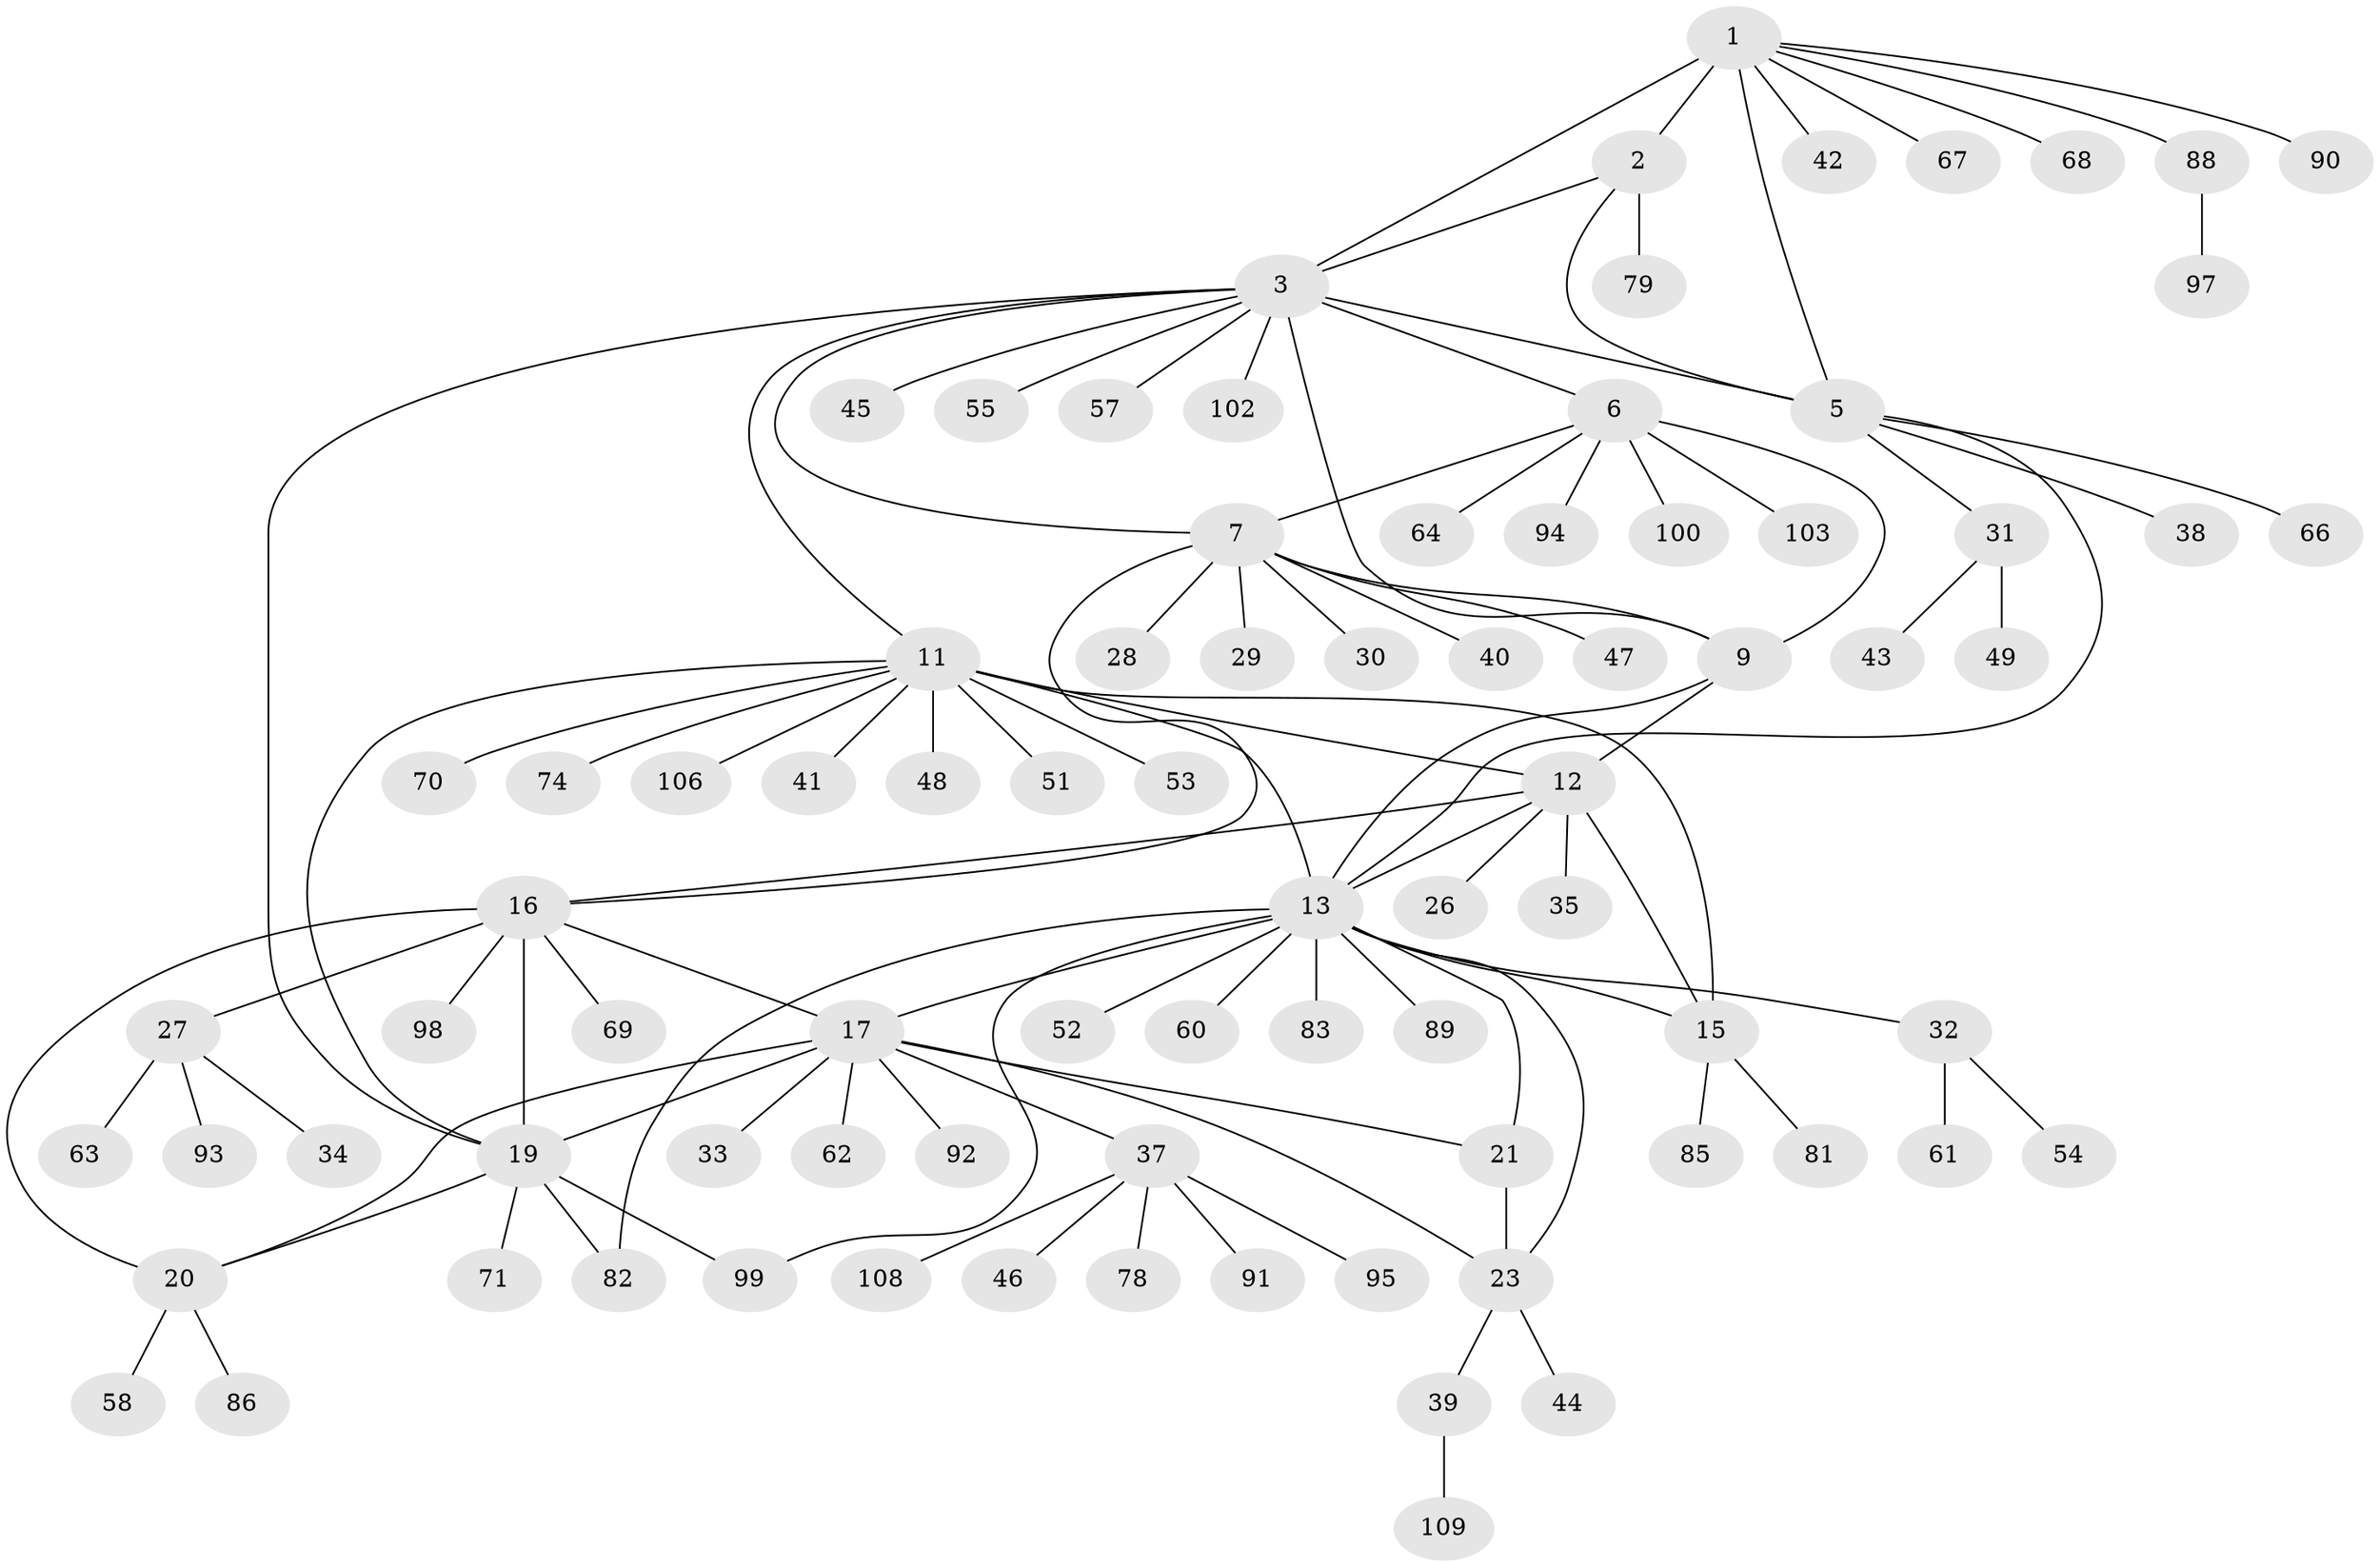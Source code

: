 // original degree distribution, {7: 0.045871559633027525, 5: 0.05504587155963303, 6: 0.03669724770642202, 9: 0.027522935779816515, 11: 0.027522935779816515, 8: 0.03669724770642202, 10: 0.009174311926605505, 4: 0.01834862385321101, 1: 0.6238532110091743, 3: 0.009174311926605505, 2: 0.11009174311926606}
// Generated by graph-tools (version 1.1) at 2025/11/02/27/25 16:11:33]
// undirected, 83 vertices, 106 edges
graph export_dot {
graph [start="1"]
  node [color=gray90,style=filled];
  1 [super="+4"];
  2;
  3 [super="+8"];
  5 [super="+56"];
  6 [super="+50"];
  7 [super="+59"];
  9 [super="+10"];
  11 [super="+14"];
  12 [super="+65"];
  13 [super="+24"];
  15 [super="+96"];
  16 [super="+18"];
  17 [super="+22"];
  19 [super="+77"];
  20 [super="+101"];
  21 [super="+105"];
  23 [super="+25"];
  26;
  27 [super="+36"];
  28;
  29;
  30;
  31 [super="+104"];
  32;
  33 [super="+80"];
  34 [super="+87"];
  35;
  37 [super="+84"];
  38;
  39 [super="+73"];
  40;
  41;
  42;
  43;
  44;
  45;
  46;
  47;
  48;
  49;
  51;
  52;
  53;
  54;
  55;
  57;
  58;
  60;
  61;
  62 [super="+76"];
  63;
  64;
  66 [super="+75"];
  67;
  68;
  69;
  70 [super="+72"];
  71;
  74;
  78 [super="+107"];
  79;
  81;
  82;
  83;
  85;
  86;
  88;
  89;
  90;
  91;
  92;
  93;
  94;
  95;
  97;
  98;
  99;
  100;
  102;
  103;
  106;
  108;
  109;
  1 -- 2 [weight=2];
  1 -- 3 [weight=2];
  1 -- 5 [weight=2];
  1 -- 67;
  1 -- 68;
  1 -- 90;
  1 -- 88;
  1 -- 42;
  2 -- 3;
  2 -- 5;
  2 -- 79;
  3 -- 5;
  3 -- 11;
  3 -- 19;
  3 -- 6;
  3 -- 7;
  3 -- 102;
  3 -- 9 [weight=2];
  3 -- 45;
  3 -- 55;
  3 -- 57;
  5 -- 31;
  5 -- 38;
  5 -- 66;
  5 -- 13;
  6 -- 7;
  6 -- 9 [weight=2];
  6 -- 64;
  6 -- 94;
  6 -- 100;
  6 -- 103;
  7 -- 9 [weight=2];
  7 -- 16;
  7 -- 28;
  7 -- 29;
  7 -- 30;
  7 -- 40;
  7 -- 47;
  9 -- 12;
  9 -- 13;
  11 -- 12 [weight=2];
  11 -- 13 [weight=2];
  11 -- 15 [weight=2];
  11 -- 19;
  11 -- 41;
  11 -- 48;
  11 -- 51;
  11 -- 53;
  11 -- 74;
  11 -- 70;
  11 -- 106;
  12 -- 13;
  12 -- 15;
  12 -- 26;
  12 -- 35;
  12 -- 16;
  13 -- 15;
  13 -- 52;
  13 -- 82;
  13 -- 89;
  13 -- 32;
  13 -- 99;
  13 -- 17;
  13 -- 83;
  13 -- 21;
  13 -- 23 [weight=2];
  13 -- 60;
  15 -- 81;
  15 -- 85;
  16 -- 17 [weight=2];
  16 -- 19 [weight=2];
  16 -- 20 [weight=2];
  16 -- 27;
  16 -- 98;
  16 -- 69;
  17 -- 19;
  17 -- 20;
  17 -- 37;
  17 -- 33;
  17 -- 21;
  17 -- 23 [weight=2];
  17 -- 92;
  17 -- 62;
  19 -- 20;
  19 -- 71;
  19 -- 82;
  19 -- 99;
  20 -- 58;
  20 -- 86;
  21 -- 23 [weight=2];
  23 -- 39;
  23 -- 44;
  27 -- 34;
  27 -- 63;
  27 -- 93;
  31 -- 43;
  31 -- 49;
  32 -- 54;
  32 -- 61;
  37 -- 46;
  37 -- 78;
  37 -- 91;
  37 -- 95;
  37 -- 108;
  39 -- 109;
  88 -- 97;
}
